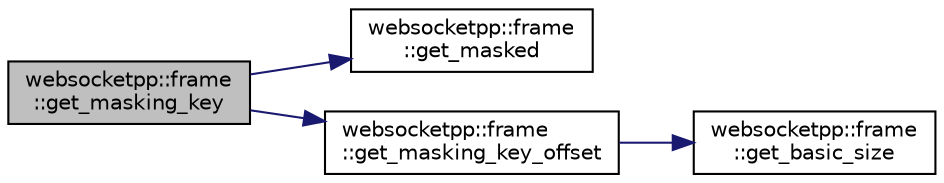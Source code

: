 digraph "websocketpp::frame::get_masking_key"
{
  edge [fontname="Helvetica",fontsize="10",labelfontname="Helvetica",labelfontsize="10"];
  node [fontname="Helvetica",fontsize="10",shape=record];
  rankdir="LR";
  Node66 [label="websocketpp::frame\l::get_masking_key",height=0.2,width=0.4,color="black", fillcolor="grey75", style="filled", fontcolor="black"];
  Node66 -> Node67 [color="midnightblue",fontsize="10",style="solid",fontname="Helvetica"];
  Node67 [label="websocketpp::frame\l::get_masked",height=0.2,width=0.4,color="black", fillcolor="white", style="filled",URL="$namespacewebsocketpp_1_1frame.html#a4e8cf8ae88a7a8fdb2b3ea86623d01d2",tooltip="check whether the frame is masked "];
  Node66 -> Node68 [color="midnightblue",fontsize="10",style="solid",fontname="Helvetica"];
  Node68 [label="websocketpp::frame\l::get_masking_key_offset",height=0.2,width=0.4,color="black", fillcolor="white", style="filled",URL="$namespacewebsocketpp_1_1frame.html#a001d6c5e538d5eb1ef5ddc21aeb61ee3",tooltip="Calculate the offset location of the masking key within the extended header. "];
  Node68 -> Node69 [color="midnightblue",fontsize="10",style="solid",fontname="Helvetica"];
  Node69 [label="websocketpp::frame\l::get_basic_size",height=0.2,width=0.4,color="black", fillcolor="white", style="filled",URL="$namespacewebsocketpp_1_1frame.html#a2ceb63e6a2fe19964d13363ba2bb9e15",tooltip="Extracts the raw payload length specified in the basic header. "];
}
